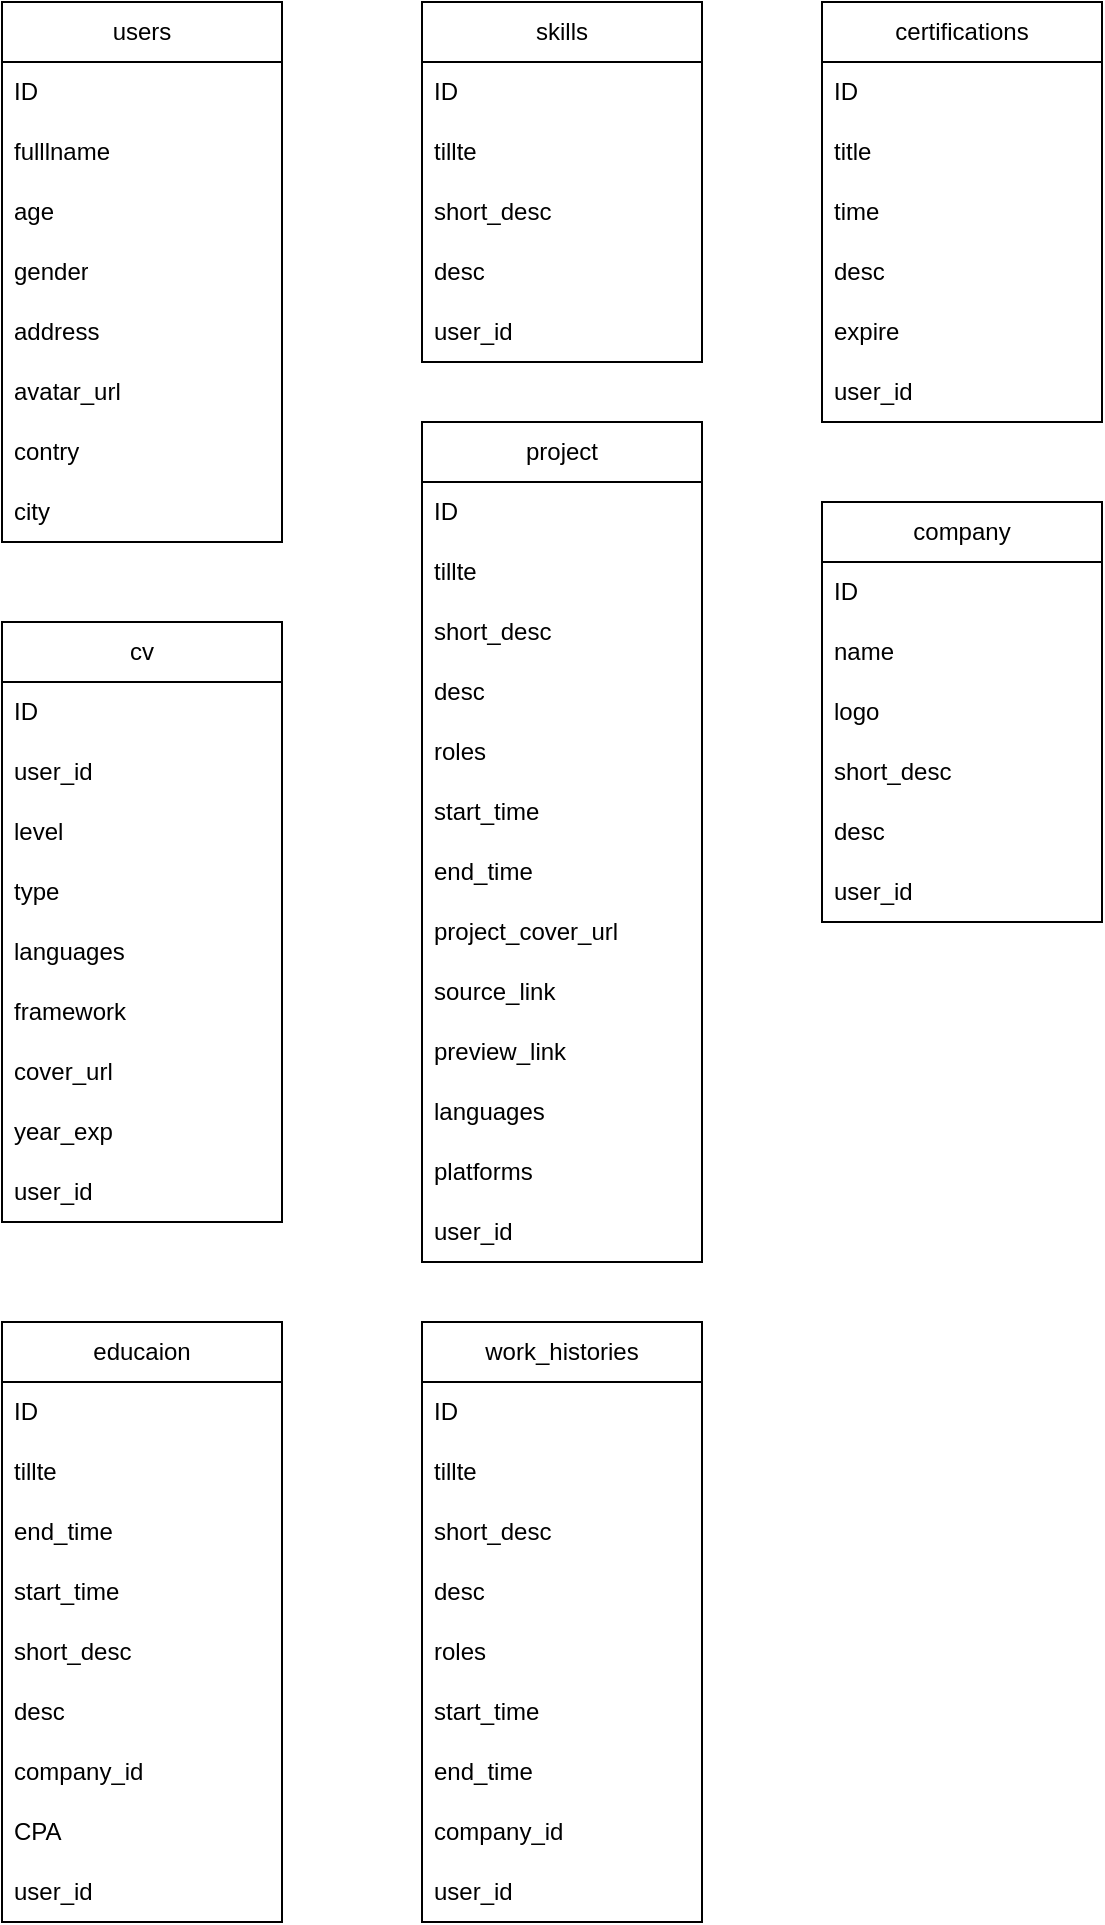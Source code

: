 <mxfile version="21.6.5" type="github">
  <diagram name="Page-1" id="DYYUMsgcouuORqzFatPg">
    <mxGraphModel dx="1687" dy="929" grid="1" gridSize="10" guides="1" tooltips="1" connect="1" arrows="1" fold="1" page="1" pageScale="1" pageWidth="850" pageHeight="1100" math="0" shadow="0">
      <root>
        <mxCell id="0" />
        <mxCell id="1" parent="0" />
        <mxCell id="R-zZ06jZcsbFVkTe-xXR-2" value="users" style="swimlane;fontStyle=0;childLayout=stackLayout;horizontal=1;startSize=30;horizontalStack=0;resizeParent=1;resizeParentMax=0;resizeLast=0;collapsible=1;marginBottom=0;whiteSpace=wrap;html=1;" vertex="1" parent="1">
          <mxGeometry x="50" y="10" width="140" height="270" as="geometry" />
        </mxCell>
        <mxCell id="R-zZ06jZcsbFVkTe-xXR-3" value="ID" style="text;strokeColor=none;fillColor=none;align=left;verticalAlign=middle;spacingLeft=4;spacingRight=4;overflow=hidden;points=[[0,0.5],[1,0.5]];portConstraint=eastwest;rotatable=0;whiteSpace=wrap;html=1;" vertex="1" parent="R-zZ06jZcsbFVkTe-xXR-2">
          <mxGeometry y="30" width="140" height="30" as="geometry" />
        </mxCell>
        <mxCell id="R-zZ06jZcsbFVkTe-xXR-4" value="fulllname" style="text;strokeColor=none;fillColor=none;align=left;verticalAlign=middle;spacingLeft=4;spacingRight=4;overflow=hidden;points=[[0,0.5],[1,0.5]];portConstraint=eastwest;rotatable=0;whiteSpace=wrap;html=1;" vertex="1" parent="R-zZ06jZcsbFVkTe-xXR-2">
          <mxGeometry y="60" width="140" height="30" as="geometry" />
        </mxCell>
        <mxCell id="R-zZ06jZcsbFVkTe-xXR-6" value="age" style="text;strokeColor=none;fillColor=none;align=left;verticalAlign=middle;spacingLeft=4;spacingRight=4;overflow=hidden;points=[[0,0.5],[1,0.5]];portConstraint=eastwest;rotatable=0;whiteSpace=wrap;html=1;" vertex="1" parent="R-zZ06jZcsbFVkTe-xXR-2">
          <mxGeometry y="90" width="140" height="30" as="geometry" />
        </mxCell>
        <mxCell id="R-zZ06jZcsbFVkTe-xXR-7" value="gender" style="text;strokeColor=none;fillColor=none;align=left;verticalAlign=middle;spacingLeft=4;spacingRight=4;overflow=hidden;points=[[0,0.5],[1,0.5]];portConstraint=eastwest;rotatable=0;whiteSpace=wrap;html=1;" vertex="1" parent="R-zZ06jZcsbFVkTe-xXR-2">
          <mxGeometry y="120" width="140" height="30" as="geometry" />
        </mxCell>
        <mxCell id="R-zZ06jZcsbFVkTe-xXR-9" value="address" style="text;strokeColor=none;fillColor=none;align=left;verticalAlign=middle;spacingLeft=4;spacingRight=4;overflow=hidden;points=[[0,0.5],[1,0.5]];portConstraint=eastwest;rotatable=0;whiteSpace=wrap;html=1;" vertex="1" parent="R-zZ06jZcsbFVkTe-xXR-2">
          <mxGeometry y="150" width="140" height="30" as="geometry" />
        </mxCell>
        <mxCell id="R-zZ06jZcsbFVkTe-xXR-8" value="avatar_url" style="text;strokeColor=none;fillColor=none;align=left;verticalAlign=middle;spacingLeft=4;spacingRight=4;overflow=hidden;points=[[0,0.5],[1,0.5]];portConstraint=eastwest;rotatable=0;whiteSpace=wrap;html=1;" vertex="1" parent="R-zZ06jZcsbFVkTe-xXR-2">
          <mxGeometry y="180" width="140" height="30" as="geometry" />
        </mxCell>
        <mxCell id="R-zZ06jZcsbFVkTe-xXR-18" value="contry" style="text;strokeColor=none;fillColor=none;align=left;verticalAlign=middle;spacingLeft=4;spacingRight=4;overflow=hidden;points=[[0,0.5],[1,0.5]];portConstraint=eastwest;rotatable=0;whiteSpace=wrap;html=1;" vertex="1" parent="R-zZ06jZcsbFVkTe-xXR-2">
          <mxGeometry y="210" width="140" height="30" as="geometry" />
        </mxCell>
        <mxCell id="R-zZ06jZcsbFVkTe-xXR-17" value="city" style="text;strokeColor=none;fillColor=none;align=left;verticalAlign=middle;spacingLeft=4;spacingRight=4;overflow=hidden;points=[[0,0.5],[1,0.5]];portConstraint=eastwest;rotatable=0;whiteSpace=wrap;html=1;" vertex="1" parent="R-zZ06jZcsbFVkTe-xXR-2">
          <mxGeometry y="240" width="140" height="30" as="geometry" />
        </mxCell>
        <mxCell id="R-zZ06jZcsbFVkTe-xXR-10" value="cv" style="swimlane;fontStyle=0;childLayout=stackLayout;horizontal=1;startSize=30;horizontalStack=0;resizeParent=1;resizeParentMax=0;resizeLast=0;collapsible=1;marginBottom=0;whiteSpace=wrap;html=1;" vertex="1" parent="1">
          <mxGeometry x="50" y="320" width="140" height="300" as="geometry" />
        </mxCell>
        <mxCell id="R-zZ06jZcsbFVkTe-xXR-11" value="ID" style="text;strokeColor=none;fillColor=none;align=left;verticalAlign=middle;spacingLeft=4;spacingRight=4;overflow=hidden;points=[[0,0.5],[1,0.5]];portConstraint=eastwest;rotatable=0;whiteSpace=wrap;html=1;" vertex="1" parent="R-zZ06jZcsbFVkTe-xXR-10">
          <mxGeometry y="30" width="140" height="30" as="geometry" />
        </mxCell>
        <mxCell id="R-zZ06jZcsbFVkTe-xXR-12" value="user_id" style="text;strokeColor=none;fillColor=none;align=left;verticalAlign=middle;spacingLeft=4;spacingRight=4;overflow=hidden;points=[[0,0.5],[1,0.5]];portConstraint=eastwest;rotatable=0;whiteSpace=wrap;html=1;" vertex="1" parent="R-zZ06jZcsbFVkTe-xXR-10">
          <mxGeometry y="60" width="140" height="30" as="geometry" />
        </mxCell>
        <mxCell id="R-zZ06jZcsbFVkTe-xXR-13" value="level" style="text;strokeColor=none;fillColor=none;align=left;verticalAlign=middle;spacingLeft=4;spacingRight=4;overflow=hidden;points=[[0,0.5],[1,0.5]];portConstraint=eastwest;rotatable=0;whiteSpace=wrap;html=1;" vertex="1" parent="R-zZ06jZcsbFVkTe-xXR-10">
          <mxGeometry y="90" width="140" height="30" as="geometry" />
        </mxCell>
        <mxCell id="R-zZ06jZcsbFVkTe-xXR-14" value="type" style="text;strokeColor=none;fillColor=none;align=left;verticalAlign=middle;spacingLeft=4;spacingRight=4;overflow=hidden;points=[[0,0.5],[1,0.5]];portConstraint=eastwest;rotatable=0;whiteSpace=wrap;html=1;" vertex="1" parent="R-zZ06jZcsbFVkTe-xXR-10">
          <mxGeometry y="120" width="140" height="30" as="geometry" />
        </mxCell>
        <mxCell id="R-zZ06jZcsbFVkTe-xXR-15" value="languages" style="text;strokeColor=none;fillColor=none;align=left;verticalAlign=middle;spacingLeft=4;spacingRight=4;overflow=hidden;points=[[0,0.5],[1,0.5]];portConstraint=eastwest;rotatable=0;whiteSpace=wrap;html=1;" vertex="1" parent="R-zZ06jZcsbFVkTe-xXR-10">
          <mxGeometry y="150" width="140" height="30" as="geometry" />
        </mxCell>
        <mxCell id="R-zZ06jZcsbFVkTe-xXR-16" value="framework" style="text;strokeColor=none;fillColor=none;align=left;verticalAlign=middle;spacingLeft=4;spacingRight=4;overflow=hidden;points=[[0,0.5],[1,0.5]];portConstraint=eastwest;rotatable=0;whiteSpace=wrap;html=1;" vertex="1" parent="R-zZ06jZcsbFVkTe-xXR-10">
          <mxGeometry y="180" width="140" height="30" as="geometry" />
        </mxCell>
        <mxCell id="R-zZ06jZcsbFVkTe-xXR-19" value="cover_url" style="text;strokeColor=none;fillColor=none;align=left;verticalAlign=middle;spacingLeft=4;spacingRight=4;overflow=hidden;points=[[0,0.5],[1,0.5]];portConstraint=eastwest;rotatable=0;whiteSpace=wrap;html=1;" vertex="1" parent="R-zZ06jZcsbFVkTe-xXR-10">
          <mxGeometry y="210" width="140" height="30" as="geometry" />
        </mxCell>
        <mxCell id="R-zZ06jZcsbFVkTe-xXR-20" value="year_exp" style="text;strokeColor=none;fillColor=none;align=left;verticalAlign=middle;spacingLeft=4;spacingRight=4;overflow=hidden;points=[[0,0.5],[1,0.5]];portConstraint=eastwest;rotatable=0;whiteSpace=wrap;html=1;" vertex="1" parent="R-zZ06jZcsbFVkTe-xXR-10">
          <mxGeometry y="240" width="140" height="30" as="geometry" />
        </mxCell>
        <mxCell id="R-zZ06jZcsbFVkTe-xXR-97" value="user_id" style="text;strokeColor=none;fillColor=none;align=left;verticalAlign=middle;spacingLeft=4;spacingRight=4;overflow=hidden;points=[[0,0.5],[1,0.5]];portConstraint=eastwest;rotatable=0;whiteSpace=wrap;html=1;" vertex="1" parent="R-zZ06jZcsbFVkTe-xXR-10">
          <mxGeometry y="270" width="140" height="30" as="geometry" />
        </mxCell>
        <mxCell id="R-zZ06jZcsbFVkTe-xXR-23" value="skills" style="swimlane;fontStyle=0;childLayout=stackLayout;horizontal=1;startSize=30;horizontalStack=0;resizeParent=1;resizeParentMax=0;resizeLast=0;collapsible=1;marginBottom=0;whiteSpace=wrap;html=1;" vertex="1" parent="1">
          <mxGeometry x="260" y="10" width="140" height="180" as="geometry" />
        </mxCell>
        <mxCell id="R-zZ06jZcsbFVkTe-xXR-24" value="ID" style="text;strokeColor=none;fillColor=none;align=left;verticalAlign=middle;spacingLeft=4;spacingRight=4;overflow=hidden;points=[[0,0.5],[1,0.5]];portConstraint=eastwest;rotatable=0;whiteSpace=wrap;html=1;" vertex="1" parent="R-zZ06jZcsbFVkTe-xXR-23">
          <mxGeometry y="30" width="140" height="30" as="geometry" />
        </mxCell>
        <mxCell id="R-zZ06jZcsbFVkTe-xXR-91" value="tillte" style="text;strokeColor=none;fillColor=none;align=left;verticalAlign=middle;spacingLeft=4;spacingRight=4;overflow=hidden;points=[[0,0.5],[1,0.5]];portConstraint=eastwest;rotatable=0;whiteSpace=wrap;html=1;" vertex="1" parent="R-zZ06jZcsbFVkTe-xXR-23">
          <mxGeometry y="60" width="140" height="30" as="geometry" />
        </mxCell>
        <mxCell id="R-zZ06jZcsbFVkTe-xXR-26" value="short_desc" style="text;strokeColor=none;fillColor=none;align=left;verticalAlign=middle;spacingLeft=4;spacingRight=4;overflow=hidden;points=[[0,0.5],[1,0.5]];portConstraint=eastwest;rotatable=0;whiteSpace=wrap;html=1;" vertex="1" parent="R-zZ06jZcsbFVkTe-xXR-23">
          <mxGeometry y="90" width="140" height="30" as="geometry" />
        </mxCell>
        <mxCell id="R-zZ06jZcsbFVkTe-xXR-27" value="desc" style="text;strokeColor=none;fillColor=none;align=left;verticalAlign=middle;spacingLeft=4;spacingRight=4;overflow=hidden;points=[[0,0.5],[1,0.5]];portConstraint=eastwest;rotatable=0;whiteSpace=wrap;html=1;" vertex="1" parent="R-zZ06jZcsbFVkTe-xXR-23">
          <mxGeometry y="120" width="140" height="30" as="geometry" />
        </mxCell>
        <mxCell id="R-zZ06jZcsbFVkTe-xXR-25" value="user_id" style="text;strokeColor=none;fillColor=none;align=left;verticalAlign=middle;spacingLeft=4;spacingRight=4;overflow=hidden;points=[[0,0.5],[1,0.5]];portConstraint=eastwest;rotatable=0;whiteSpace=wrap;html=1;" vertex="1" parent="R-zZ06jZcsbFVkTe-xXR-23">
          <mxGeometry y="150" width="140" height="30" as="geometry" />
        </mxCell>
        <mxCell id="R-zZ06jZcsbFVkTe-xXR-32" value="project" style="swimlane;fontStyle=0;childLayout=stackLayout;horizontal=1;startSize=30;horizontalStack=0;resizeParent=1;resizeParentMax=0;resizeLast=0;collapsible=1;marginBottom=0;whiteSpace=wrap;html=1;" vertex="1" parent="1">
          <mxGeometry x="260" y="220" width="140" height="420" as="geometry" />
        </mxCell>
        <mxCell id="R-zZ06jZcsbFVkTe-xXR-33" value="ID" style="text;strokeColor=none;fillColor=none;align=left;verticalAlign=middle;spacingLeft=4;spacingRight=4;overflow=hidden;points=[[0,0.5],[1,0.5]];portConstraint=eastwest;rotatable=0;whiteSpace=wrap;html=1;" vertex="1" parent="R-zZ06jZcsbFVkTe-xXR-32">
          <mxGeometry y="30" width="140" height="30" as="geometry" />
        </mxCell>
        <mxCell id="R-zZ06jZcsbFVkTe-xXR-34" value="tillte" style="text;strokeColor=none;fillColor=none;align=left;verticalAlign=middle;spacingLeft=4;spacingRight=4;overflow=hidden;points=[[0,0.5],[1,0.5]];portConstraint=eastwest;rotatable=0;whiteSpace=wrap;html=1;" vertex="1" parent="R-zZ06jZcsbFVkTe-xXR-32">
          <mxGeometry y="60" width="140" height="30" as="geometry" />
        </mxCell>
        <mxCell id="R-zZ06jZcsbFVkTe-xXR-35" value="short_desc" style="text;strokeColor=none;fillColor=none;align=left;verticalAlign=middle;spacingLeft=4;spacingRight=4;overflow=hidden;points=[[0,0.5],[1,0.5]];portConstraint=eastwest;rotatable=0;whiteSpace=wrap;html=1;" vertex="1" parent="R-zZ06jZcsbFVkTe-xXR-32">
          <mxGeometry y="90" width="140" height="30" as="geometry" />
        </mxCell>
        <mxCell id="R-zZ06jZcsbFVkTe-xXR-36" value="desc" style="text;strokeColor=none;fillColor=none;align=left;verticalAlign=middle;spacingLeft=4;spacingRight=4;overflow=hidden;points=[[0,0.5],[1,0.5]];portConstraint=eastwest;rotatable=0;whiteSpace=wrap;html=1;" vertex="1" parent="R-zZ06jZcsbFVkTe-xXR-32">
          <mxGeometry y="120" width="140" height="30" as="geometry" />
        </mxCell>
        <mxCell id="R-zZ06jZcsbFVkTe-xXR-38" value="roles" style="text;strokeColor=none;fillColor=none;align=left;verticalAlign=middle;spacingLeft=4;spacingRight=4;overflow=hidden;points=[[0,0.5],[1,0.5]];portConstraint=eastwest;rotatable=0;whiteSpace=wrap;html=1;" vertex="1" parent="R-zZ06jZcsbFVkTe-xXR-32">
          <mxGeometry y="150" width="140" height="30" as="geometry" />
        </mxCell>
        <mxCell id="R-zZ06jZcsbFVkTe-xXR-39" value="start_time" style="text;strokeColor=none;fillColor=none;align=left;verticalAlign=middle;spacingLeft=4;spacingRight=4;overflow=hidden;points=[[0,0.5],[1,0.5]];portConstraint=eastwest;rotatable=0;whiteSpace=wrap;html=1;" vertex="1" parent="R-zZ06jZcsbFVkTe-xXR-32">
          <mxGeometry y="180" width="140" height="30" as="geometry" />
        </mxCell>
        <mxCell id="R-zZ06jZcsbFVkTe-xXR-37" value="end_time" style="text;strokeColor=none;fillColor=none;align=left;verticalAlign=middle;spacingLeft=4;spacingRight=4;overflow=hidden;points=[[0,0.5],[1,0.5]];portConstraint=eastwest;rotatable=0;whiteSpace=wrap;html=1;" vertex="1" parent="R-zZ06jZcsbFVkTe-xXR-32">
          <mxGeometry y="210" width="140" height="30" as="geometry" />
        </mxCell>
        <mxCell id="R-zZ06jZcsbFVkTe-xXR-41" value="project_cover_url" style="text;strokeColor=none;fillColor=none;align=left;verticalAlign=middle;spacingLeft=4;spacingRight=4;overflow=hidden;points=[[0,0.5],[1,0.5]];portConstraint=eastwest;rotatable=0;whiteSpace=wrap;html=1;" vertex="1" parent="R-zZ06jZcsbFVkTe-xXR-32">
          <mxGeometry y="240" width="140" height="30" as="geometry" />
        </mxCell>
        <mxCell id="R-zZ06jZcsbFVkTe-xXR-40" value="source_link" style="text;strokeColor=none;fillColor=none;align=left;verticalAlign=middle;spacingLeft=4;spacingRight=4;overflow=hidden;points=[[0,0.5],[1,0.5]];portConstraint=eastwest;rotatable=0;whiteSpace=wrap;html=1;" vertex="1" parent="R-zZ06jZcsbFVkTe-xXR-32">
          <mxGeometry y="270" width="140" height="30" as="geometry" />
        </mxCell>
        <mxCell id="R-zZ06jZcsbFVkTe-xXR-52" value="preview_link" style="text;strokeColor=none;fillColor=none;align=left;verticalAlign=middle;spacingLeft=4;spacingRight=4;overflow=hidden;points=[[0,0.5],[1,0.5]];portConstraint=eastwest;rotatable=0;whiteSpace=wrap;html=1;" vertex="1" parent="R-zZ06jZcsbFVkTe-xXR-32">
          <mxGeometry y="300" width="140" height="30" as="geometry" />
        </mxCell>
        <mxCell id="R-zZ06jZcsbFVkTe-xXR-59" value="languages" style="text;strokeColor=none;fillColor=none;align=left;verticalAlign=middle;spacingLeft=4;spacingRight=4;overflow=hidden;points=[[0,0.5],[1,0.5]];portConstraint=eastwest;rotatable=0;whiteSpace=wrap;html=1;" vertex="1" parent="R-zZ06jZcsbFVkTe-xXR-32">
          <mxGeometry y="330" width="140" height="30" as="geometry" />
        </mxCell>
        <mxCell id="R-zZ06jZcsbFVkTe-xXR-58" value="platforms" style="text;strokeColor=none;fillColor=none;align=left;verticalAlign=middle;spacingLeft=4;spacingRight=4;overflow=hidden;points=[[0,0.5],[1,0.5]];portConstraint=eastwest;rotatable=0;whiteSpace=wrap;html=1;" vertex="1" parent="R-zZ06jZcsbFVkTe-xXR-32">
          <mxGeometry y="360" width="140" height="30" as="geometry" />
        </mxCell>
        <mxCell id="R-zZ06jZcsbFVkTe-xXR-93" value="user_id" style="text;strokeColor=none;fillColor=none;align=left;verticalAlign=middle;spacingLeft=4;spacingRight=4;overflow=hidden;points=[[0,0.5],[1,0.5]];portConstraint=eastwest;rotatable=0;whiteSpace=wrap;html=1;" vertex="1" parent="R-zZ06jZcsbFVkTe-xXR-32">
          <mxGeometry y="390" width="140" height="30" as="geometry" />
        </mxCell>
        <mxCell id="R-zZ06jZcsbFVkTe-xXR-53" value="work_histories" style="swimlane;fontStyle=0;childLayout=stackLayout;horizontal=1;startSize=30;horizontalStack=0;resizeParent=1;resizeParentMax=0;resizeLast=0;collapsible=1;marginBottom=0;whiteSpace=wrap;html=1;" vertex="1" parent="1">
          <mxGeometry x="260" y="670" width="140" height="300" as="geometry" />
        </mxCell>
        <mxCell id="R-zZ06jZcsbFVkTe-xXR-54" value="ID" style="text;strokeColor=none;fillColor=none;align=left;verticalAlign=middle;spacingLeft=4;spacingRight=4;overflow=hidden;points=[[0,0.5],[1,0.5]];portConstraint=eastwest;rotatable=0;whiteSpace=wrap;html=1;" vertex="1" parent="R-zZ06jZcsbFVkTe-xXR-53">
          <mxGeometry y="30" width="140" height="30" as="geometry" />
        </mxCell>
        <mxCell id="R-zZ06jZcsbFVkTe-xXR-55" value="tillte" style="text;strokeColor=none;fillColor=none;align=left;verticalAlign=middle;spacingLeft=4;spacingRight=4;overflow=hidden;points=[[0,0.5],[1,0.5]];portConstraint=eastwest;rotatable=0;whiteSpace=wrap;html=1;" vertex="1" parent="R-zZ06jZcsbFVkTe-xXR-53">
          <mxGeometry y="60" width="140" height="30" as="geometry" />
        </mxCell>
        <mxCell id="R-zZ06jZcsbFVkTe-xXR-56" value="short_desc" style="text;strokeColor=none;fillColor=none;align=left;verticalAlign=middle;spacingLeft=4;spacingRight=4;overflow=hidden;points=[[0,0.5],[1,0.5]];portConstraint=eastwest;rotatable=0;whiteSpace=wrap;html=1;" vertex="1" parent="R-zZ06jZcsbFVkTe-xXR-53">
          <mxGeometry y="90" width="140" height="30" as="geometry" />
        </mxCell>
        <mxCell id="R-zZ06jZcsbFVkTe-xXR-57" value="desc" style="text;strokeColor=none;fillColor=none;align=left;verticalAlign=middle;spacingLeft=4;spacingRight=4;overflow=hidden;points=[[0,0.5],[1,0.5]];portConstraint=eastwest;rotatable=0;whiteSpace=wrap;html=1;" vertex="1" parent="R-zZ06jZcsbFVkTe-xXR-53">
          <mxGeometry y="120" width="140" height="30" as="geometry" />
        </mxCell>
        <mxCell id="R-zZ06jZcsbFVkTe-xXR-67" value="roles" style="text;strokeColor=none;fillColor=none;align=left;verticalAlign=middle;spacingLeft=4;spacingRight=4;overflow=hidden;points=[[0,0.5],[1,0.5]];portConstraint=eastwest;rotatable=0;whiteSpace=wrap;html=1;" vertex="1" parent="R-zZ06jZcsbFVkTe-xXR-53">
          <mxGeometry y="150" width="140" height="30" as="geometry" />
        </mxCell>
        <mxCell id="R-zZ06jZcsbFVkTe-xXR-65" value="start_time" style="text;strokeColor=none;fillColor=none;align=left;verticalAlign=middle;spacingLeft=4;spacingRight=4;overflow=hidden;points=[[0,0.5],[1,0.5]];portConstraint=eastwest;rotatable=0;whiteSpace=wrap;html=1;" vertex="1" parent="R-zZ06jZcsbFVkTe-xXR-53">
          <mxGeometry y="180" width="140" height="30" as="geometry" />
        </mxCell>
        <mxCell id="R-zZ06jZcsbFVkTe-xXR-66" value="end_time" style="text;strokeColor=none;fillColor=none;align=left;verticalAlign=middle;spacingLeft=4;spacingRight=4;overflow=hidden;points=[[0,0.5],[1,0.5]];portConstraint=eastwest;rotatable=0;whiteSpace=wrap;html=1;" vertex="1" parent="R-zZ06jZcsbFVkTe-xXR-53">
          <mxGeometry y="210" width="140" height="30" as="geometry" />
        </mxCell>
        <mxCell id="R-zZ06jZcsbFVkTe-xXR-68" value="company_id" style="text;strokeColor=none;fillColor=none;align=left;verticalAlign=middle;spacingLeft=4;spacingRight=4;overflow=hidden;points=[[0,0.5],[1,0.5]];portConstraint=eastwest;rotatable=0;whiteSpace=wrap;html=1;" vertex="1" parent="R-zZ06jZcsbFVkTe-xXR-53">
          <mxGeometry y="240" width="140" height="30" as="geometry" />
        </mxCell>
        <mxCell id="R-zZ06jZcsbFVkTe-xXR-95" value="user_id" style="text;strokeColor=none;fillColor=none;align=left;verticalAlign=middle;spacingLeft=4;spacingRight=4;overflow=hidden;points=[[0,0.5],[1,0.5]];portConstraint=eastwest;rotatable=0;whiteSpace=wrap;html=1;" vertex="1" parent="R-zZ06jZcsbFVkTe-xXR-53">
          <mxGeometry y="270" width="140" height="30" as="geometry" />
        </mxCell>
        <mxCell id="R-zZ06jZcsbFVkTe-xXR-60" value="educaion" style="swimlane;fontStyle=0;childLayout=stackLayout;horizontal=1;startSize=30;horizontalStack=0;resizeParent=1;resizeParentMax=0;resizeLast=0;collapsible=1;marginBottom=0;whiteSpace=wrap;html=1;" vertex="1" parent="1">
          <mxGeometry x="50" y="670" width="140" height="300" as="geometry" />
        </mxCell>
        <mxCell id="R-zZ06jZcsbFVkTe-xXR-61" value="ID" style="text;strokeColor=none;fillColor=none;align=left;verticalAlign=middle;spacingLeft=4;spacingRight=4;overflow=hidden;points=[[0,0.5],[1,0.5]];portConstraint=eastwest;rotatable=0;whiteSpace=wrap;html=1;" vertex="1" parent="R-zZ06jZcsbFVkTe-xXR-60">
          <mxGeometry y="30" width="140" height="30" as="geometry" />
        </mxCell>
        <mxCell id="R-zZ06jZcsbFVkTe-xXR-62" value="tillte" style="text;strokeColor=none;fillColor=none;align=left;verticalAlign=middle;spacingLeft=4;spacingRight=4;overflow=hidden;points=[[0,0.5],[1,0.5]];portConstraint=eastwest;rotatable=0;whiteSpace=wrap;html=1;" vertex="1" parent="R-zZ06jZcsbFVkTe-xXR-60">
          <mxGeometry y="60" width="140" height="30" as="geometry" />
        </mxCell>
        <mxCell id="R-zZ06jZcsbFVkTe-xXR-81" value="end_time" style="text;strokeColor=none;fillColor=none;align=left;verticalAlign=middle;spacingLeft=4;spacingRight=4;overflow=hidden;points=[[0,0.5],[1,0.5]];portConstraint=eastwest;rotatable=0;whiteSpace=wrap;html=1;" vertex="1" parent="R-zZ06jZcsbFVkTe-xXR-60">
          <mxGeometry y="90" width="140" height="30" as="geometry" />
        </mxCell>
        <mxCell id="R-zZ06jZcsbFVkTe-xXR-80" value="start_time" style="text;strokeColor=none;fillColor=none;align=left;verticalAlign=middle;spacingLeft=4;spacingRight=4;overflow=hidden;points=[[0,0.5],[1,0.5]];portConstraint=eastwest;rotatable=0;whiteSpace=wrap;html=1;" vertex="1" parent="R-zZ06jZcsbFVkTe-xXR-60">
          <mxGeometry y="120" width="140" height="30" as="geometry" />
        </mxCell>
        <mxCell id="R-zZ06jZcsbFVkTe-xXR-63" value="short_desc" style="text;strokeColor=none;fillColor=none;align=left;verticalAlign=middle;spacingLeft=4;spacingRight=4;overflow=hidden;points=[[0,0.5],[1,0.5]];portConstraint=eastwest;rotatable=0;whiteSpace=wrap;html=1;" vertex="1" parent="R-zZ06jZcsbFVkTe-xXR-60">
          <mxGeometry y="150" width="140" height="30" as="geometry" />
        </mxCell>
        <mxCell id="R-zZ06jZcsbFVkTe-xXR-64" value="desc" style="text;strokeColor=none;fillColor=none;align=left;verticalAlign=middle;spacingLeft=4;spacingRight=4;overflow=hidden;points=[[0,0.5],[1,0.5]];portConstraint=eastwest;rotatable=0;whiteSpace=wrap;html=1;" vertex="1" parent="R-zZ06jZcsbFVkTe-xXR-60">
          <mxGeometry y="180" width="140" height="30" as="geometry" />
        </mxCell>
        <mxCell id="R-zZ06jZcsbFVkTe-xXR-83" value="company_id" style="text;strokeColor=none;fillColor=none;align=left;verticalAlign=middle;spacingLeft=4;spacingRight=4;overflow=hidden;points=[[0,0.5],[1,0.5]];portConstraint=eastwest;rotatable=0;whiteSpace=wrap;html=1;" vertex="1" parent="R-zZ06jZcsbFVkTe-xXR-60">
          <mxGeometry y="210" width="140" height="30" as="geometry" />
        </mxCell>
        <mxCell id="R-zZ06jZcsbFVkTe-xXR-84" value="CPA" style="text;strokeColor=none;fillColor=none;align=left;verticalAlign=middle;spacingLeft=4;spacingRight=4;overflow=hidden;points=[[0,0.5],[1,0.5]];portConstraint=eastwest;rotatable=0;whiteSpace=wrap;html=1;" vertex="1" parent="R-zZ06jZcsbFVkTe-xXR-60">
          <mxGeometry y="240" width="140" height="30" as="geometry" />
        </mxCell>
        <mxCell id="R-zZ06jZcsbFVkTe-xXR-96" value="user_id" style="text;strokeColor=none;fillColor=none;align=left;verticalAlign=middle;spacingLeft=4;spacingRight=4;overflow=hidden;points=[[0,0.5],[1,0.5]];portConstraint=eastwest;rotatable=0;whiteSpace=wrap;html=1;" vertex="1" parent="R-zZ06jZcsbFVkTe-xXR-60">
          <mxGeometry y="270" width="140" height="30" as="geometry" />
        </mxCell>
        <mxCell id="R-zZ06jZcsbFVkTe-xXR-69" value="company" style="swimlane;fontStyle=0;childLayout=stackLayout;horizontal=1;startSize=30;horizontalStack=0;resizeParent=1;resizeParentMax=0;resizeLast=0;collapsible=1;marginBottom=0;whiteSpace=wrap;html=1;" vertex="1" parent="1">
          <mxGeometry x="460" y="260" width="140" height="210" as="geometry" />
        </mxCell>
        <mxCell id="R-zZ06jZcsbFVkTe-xXR-70" value="ID" style="text;strokeColor=none;fillColor=none;align=left;verticalAlign=middle;spacingLeft=4;spacingRight=4;overflow=hidden;points=[[0,0.5],[1,0.5]];portConstraint=eastwest;rotatable=0;whiteSpace=wrap;html=1;" vertex="1" parent="R-zZ06jZcsbFVkTe-xXR-69">
          <mxGeometry y="30" width="140" height="30" as="geometry" />
        </mxCell>
        <mxCell id="R-zZ06jZcsbFVkTe-xXR-71" value="name" style="text;strokeColor=none;fillColor=none;align=left;verticalAlign=middle;spacingLeft=4;spacingRight=4;overflow=hidden;points=[[0,0.5],[1,0.5]];portConstraint=eastwest;rotatable=0;whiteSpace=wrap;html=1;" vertex="1" parent="R-zZ06jZcsbFVkTe-xXR-69">
          <mxGeometry y="60" width="140" height="30" as="geometry" />
        </mxCell>
        <mxCell id="R-zZ06jZcsbFVkTe-xXR-72" value="logo" style="text;strokeColor=none;fillColor=none;align=left;verticalAlign=middle;spacingLeft=4;spacingRight=4;overflow=hidden;points=[[0,0.5],[1,0.5]];portConstraint=eastwest;rotatable=0;whiteSpace=wrap;html=1;" vertex="1" parent="R-zZ06jZcsbFVkTe-xXR-69">
          <mxGeometry y="90" width="140" height="30" as="geometry" />
        </mxCell>
        <mxCell id="R-zZ06jZcsbFVkTe-xXR-73" value="short_desc" style="text;strokeColor=none;fillColor=none;align=left;verticalAlign=middle;spacingLeft=4;spacingRight=4;overflow=hidden;points=[[0,0.5],[1,0.5]];portConstraint=eastwest;rotatable=0;whiteSpace=wrap;html=1;" vertex="1" parent="R-zZ06jZcsbFVkTe-xXR-69">
          <mxGeometry y="120" width="140" height="30" as="geometry" />
        </mxCell>
        <mxCell id="R-zZ06jZcsbFVkTe-xXR-79" value="desc" style="text;strokeColor=none;fillColor=none;align=left;verticalAlign=middle;spacingLeft=4;spacingRight=4;overflow=hidden;points=[[0,0.5],[1,0.5]];portConstraint=eastwest;rotatable=0;whiteSpace=wrap;html=1;" vertex="1" parent="R-zZ06jZcsbFVkTe-xXR-69">
          <mxGeometry y="150" width="140" height="30" as="geometry" />
        </mxCell>
        <mxCell id="R-zZ06jZcsbFVkTe-xXR-94" value="user_id" style="text;strokeColor=none;fillColor=none;align=left;verticalAlign=middle;spacingLeft=4;spacingRight=4;overflow=hidden;points=[[0,0.5],[1,0.5]];portConstraint=eastwest;rotatable=0;whiteSpace=wrap;html=1;" vertex="1" parent="R-zZ06jZcsbFVkTe-xXR-69">
          <mxGeometry y="180" width="140" height="30" as="geometry" />
        </mxCell>
        <mxCell id="R-zZ06jZcsbFVkTe-xXR-85" value="certifications" style="swimlane;fontStyle=0;childLayout=stackLayout;horizontal=1;startSize=30;horizontalStack=0;resizeParent=1;resizeParentMax=0;resizeLast=0;collapsible=1;marginBottom=0;whiteSpace=wrap;html=1;" vertex="1" parent="1">
          <mxGeometry x="460" y="10" width="140" height="210" as="geometry" />
        </mxCell>
        <mxCell id="R-zZ06jZcsbFVkTe-xXR-86" value="ID" style="text;strokeColor=none;fillColor=none;align=left;verticalAlign=middle;spacingLeft=4;spacingRight=4;overflow=hidden;points=[[0,0.5],[1,0.5]];portConstraint=eastwest;rotatable=0;whiteSpace=wrap;html=1;" vertex="1" parent="R-zZ06jZcsbFVkTe-xXR-85">
          <mxGeometry y="30" width="140" height="30" as="geometry" />
        </mxCell>
        <mxCell id="R-zZ06jZcsbFVkTe-xXR-87" value="title" style="text;strokeColor=none;fillColor=none;align=left;verticalAlign=middle;spacingLeft=4;spacingRight=4;overflow=hidden;points=[[0,0.5],[1,0.5]];portConstraint=eastwest;rotatable=0;whiteSpace=wrap;html=1;" vertex="1" parent="R-zZ06jZcsbFVkTe-xXR-85">
          <mxGeometry y="60" width="140" height="30" as="geometry" />
        </mxCell>
        <mxCell id="R-zZ06jZcsbFVkTe-xXR-88" value="time" style="text;strokeColor=none;fillColor=none;align=left;verticalAlign=middle;spacingLeft=4;spacingRight=4;overflow=hidden;points=[[0,0.5],[1,0.5]];portConstraint=eastwest;rotatable=0;whiteSpace=wrap;html=1;" vertex="1" parent="R-zZ06jZcsbFVkTe-xXR-85">
          <mxGeometry y="90" width="140" height="30" as="geometry" />
        </mxCell>
        <mxCell id="R-zZ06jZcsbFVkTe-xXR-89" value="desc" style="text;strokeColor=none;fillColor=none;align=left;verticalAlign=middle;spacingLeft=4;spacingRight=4;overflow=hidden;points=[[0,0.5],[1,0.5]];portConstraint=eastwest;rotatable=0;whiteSpace=wrap;html=1;" vertex="1" parent="R-zZ06jZcsbFVkTe-xXR-85">
          <mxGeometry y="120" width="140" height="30" as="geometry" />
        </mxCell>
        <mxCell id="R-zZ06jZcsbFVkTe-xXR-90" value="expire" style="text;strokeColor=none;fillColor=none;align=left;verticalAlign=middle;spacingLeft=4;spacingRight=4;overflow=hidden;points=[[0,0.5],[1,0.5]];portConstraint=eastwest;rotatable=0;whiteSpace=wrap;html=1;" vertex="1" parent="R-zZ06jZcsbFVkTe-xXR-85">
          <mxGeometry y="150" width="140" height="30" as="geometry" />
        </mxCell>
        <mxCell id="R-zZ06jZcsbFVkTe-xXR-92" value="user_id" style="text;strokeColor=none;fillColor=none;align=left;verticalAlign=middle;spacingLeft=4;spacingRight=4;overflow=hidden;points=[[0,0.5],[1,0.5]];portConstraint=eastwest;rotatable=0;whiteSpace=wrap;html=1;" vertex="1" parent="R-zZ06jZcsbFVkTe-xXR-85">
          <mxGeometry y="180" width="140" height="30" as="geometry" />
        </mxCell>
      </root>
    </mxGraphModel>
  </diagram>
</mxfile>
